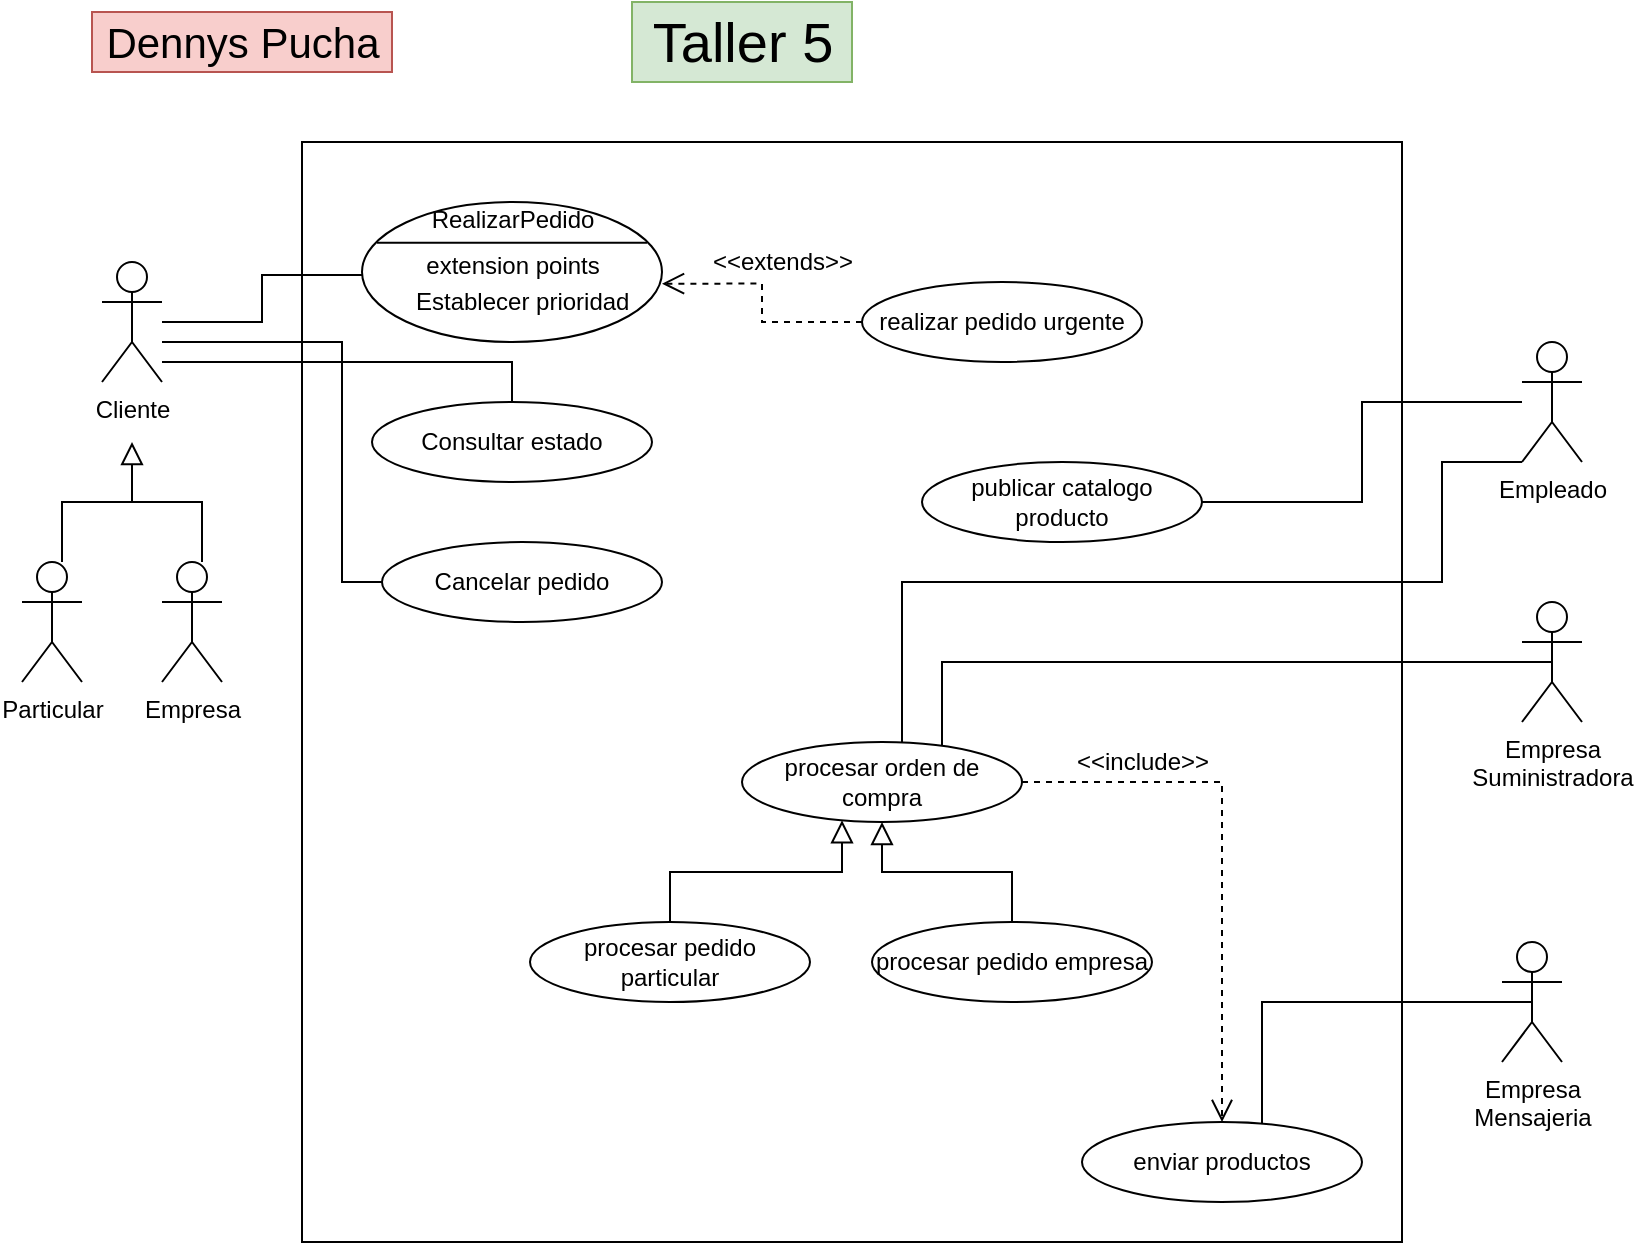 <mxfile version="17.4.2" type="device"><diagram id="rwmli4AySAU5VKlzPdqU" name="Página-1"><mxGraphModel dx="1240" dy="779" grid="1" gridSize="10" guides="1" tooltips="1" connect="1" arrows="1" fold="1" page="1" pageScale="1" pageWidth="827" pageHeight="1169" math="0" shadow="0"><root><mxCell id="0"/><mxCell id="1" parent="0"/><mxCell id="TBb75MsN3oImJuF7Mm3S-8" value="" style="whiteSpace=wrap;html=1;aspect=fixed;" vertex="1" parent="1"><mxGeometry x="160" y="140" width="550" height="550" as="geometry"/></mxCell><mxCell id="TBb75MsN3oImJuF7Mm3S-14" style="edgeStyle=orthogonalEdgeStyle;rounded=0;orthogonalLoop=1;jettySize=auto;html=1;entryX=0;entryY=0.75;entryDx=0;entryDy=0;endArrow=none;endFill=0;endSize=9;" edge="1" parent="1" source="TBb75MsN3oImJuF7Mm3S-1" target="TBb75MsN3oImJuF7Mm3S-12"><mxGeometry relative="1" as="geometry"/></mxCell><mxCell id="TBb75MsN3oImJuF7Mm3S-17" style="edgeStyle=orthogonalEdgeStyle;rounded=0;orthogonalLoop=1;jettySize=auto;html=1;endArrow=none;endFill=0;endSize=9;" edge="1" parent="1" source="TBb75MsN3oImJuF7Mm3S-1" target="TBb75MsN3oImJuF7Mm3S-15"><mxGeometry relative="1" as="geometry"><Array as="points"><mxPoint x="265" y="250"/></Array></mxGeometry></mxCell><mxCell id="TBb75MsN3oImJuF7Mm3S-18" style="edgeStyle=orthogonalEdgeStyle;rounded=0;orthogonalLoop=1;jettySize=auto;html=1;endArrow=none;endFill=0;endSize=9;" edge="1" parent="1" source="TBb75MsN3oImJuF7Mm3S-1" target="TBb75MsN3oImJuF7Mm3S-16"><mxGeometry relative="1" as="geometry"><Array as="points"><mxPoint x="180" y="240"/><mxPoint x="180" y="360"/></Array></mxGeometry></mxCell><mxCell id="TBb75MsN3oImJuF7Mm3S-1" value="Cliente" style="shape=umlActor;verticalLabelPosition=bottom;verticalAlign=top;html=1;outlineConnect=0;" vertex="1" parent="1"><mxGeometry x="60" y="200" width="30" height="60" as="geometry"/></mxCell><mxCell id="TBb75MsN3oImJuF7Mm3S-4" style="edgeStyle=orthogonalEdgeStyle;rounded=0;orthogonalLoop=1;jettySize=auto;html=1;endArrow=block;endFill=0;endSize=9;" edge="1" parent="1" source="TBb75MsN3oImJuF7Mm3S-2"><mxGeometry relative="1" as="geometry"><mxPoint x="75" y="290" as="targetPoint"/><Array as="points"><mxPoint x="40" y="320"/><mxPoint x="75" y="320"/></Array></mxGeometry></mxCell><mxCell id="TBb75MsN3oImJuF7Mm3S-2" value="Particular" style="shape=umlActor;verticalLabelPosition=bottom;verticalAlign=top;html=1;outlineConnect=0;" vertex="1" parent="1"><mxGeometry x="20" y="350" width="30" height="60" as="geometry"/></mxCell><mxCell id="TBb75MsN3oImJuF7Mm3S-5" style="edgeStyle=orthogonalEdgeStyle;rounded=0;orthogonalLoop=1;jettySize=auto;html=1;endArrow=none;endFill=0;endSize=9;" edge="1" parent="1" source="TBb75MsN3oImJuF7Mm3S-3"><mxGeometry relative="1" as="geometry"><mxPoint x="70" y="320" as="targetPoint"/><Array as="points"><mxPoint x="110" y="320"/><mxPoint x="80" y="320"/></Array></mxGeometry></mxCell><mxCell id="TBb75MsN3oImJuF7Mm3S-3" value="Empresa" style="shape=umlActor;verticalLabelPosition=bottom;verticalAlign=top;html=1;outlineConnect=0;" vertex="1" parent="1"><mxGeometry x="90" y="350" width="30" height="60" as="geometry"/></mxCell><mxCell id="TBb75MsN3oImJuF7Mm3S-9" value="" style="shape=ellipse;container=1;horizontal=1;horizontalStack=0;resizeParent=1;resizeParentMax=0;resizeLast=0;html=1;dashed=0;collapsible=0;" vertex="1" parent="1"><mxGeometry x="190" y="170" width="150" height="70" as="geometry"/></mxCell><mxCell id="TBb75MsN3oImJuF7Mm3S-10" value="RealizarPedido" style="html=1;strokeColor=none;fillColor=none;align=center;verticalAlign=middle;rotatable=0;" vertex="1" parent="TBb75MsN3oImJuF7Mm3S-9"><mxGeometry width="150" height="17.5" as="geometry"/></mxCell><mxCell id="TBb75MsN3oImJuF7Mm3S-11" value="" style="line;strokeWidth=1;fillColor=none;rotatable=0;labelPosition=right;points=[];portConstraint=eastwest;dashed=0;resizeWidth=1;" vertex="1" parent="TBb75MsN3oImJuF7Mm3S-9"><mxGeometry x="7.5" y="17.5" width="135.0" height="5.833" as="geometry"/></mxCell><mxCell id="TBb75MsN3oImJuF7Mm3S-12" value="extension points" style="text;html=1;align=center;verticalAlign=middle;rotatable=0;" vertex="1" parent="TBb75MsN3oImJuF7Mm3S-9"><mxGeometry y="23.333" width="150" height="17.5" as="geometry"/></mxCell><mxCell id="TBb75MsN3oImJuF7Mm3S-13" value="Establecer prioridad" style="text;html=1;align=left;verticalAlign=middle;rotatable=0;spacingLeft=25;" vertex="1" parent="TBb75MsN3oImJuF7Mm3S-9"><mxGeometry y="40.833" width="150" height="17.5" as="geometry"/></mxCell><mxCell id="TBb75MsN3oImJuF7Mm3S-15" value="Consultar estado" style="ellipse;whiteSpace=wrap;html=1;" vertex="1" parent="1"><mxGeometry x="195" y="270" width="140" height="40" as="geometry"/></mxCell><mxCell id="TBb75MsN3oImJuF7Mm3S-16" value="Cancelar pedido" style="ellipse;whiteSpace=wrap;html=1;" vertex="1" parent="1"><mxGeometry x="200" y="340" width="140" height="40" as="geometry"/></mxCell><mxCell id="TBb75MsN3oImJuF7Mm3S-20" style="edgeStyle=orthogonalEdgeStyle;rounded=0;orthogonalLoop=1;jettySize=auto;html=1;entryX=1;entryY=0;entryDx=0;entryDy=0;endArrow=open;endFill=0;endSize=9;startArrow=none;startFill=0;dashed=1;" edge="1" parent="1" source="TBb75MsN3oImJuF7Mm3S-19" target="TBb75MsN3oImJuF7Mm3S-13"><mxGeometry relative="1" as="geometry"><Array as="points"><mxPoint x="390" y="230"/><mxPoint x="390" y="211"/></Array></mxGeometry></mxCell><mxCell id="TBb75MsN3oImJuF7Mm3S-19" value="realizar pedido urgente" style="ellipse;whiteSpace=wrap;html=1;" vertex="1" parent="1"><mxGeometry x="440" y="210" width="140" height="40" as="geometry"/></mxCell><mxCell id="TBb75MsN3oImJuF7Mm3S-21" value="&amp;lt;&amp;lt;extends&amp;gt;&amp;gt;" style="text;html=1;align=center;verticalAlign=middle;resizable=0;points=[];autosize=1;strokeColor=none;fillColor=none;" vertex="1" parent="1"><mxGeometry x="355" y="190" width="90" height="20" as="geometry"/></mxCell><mxCell id="TBb75MsN3oImJuF7Mm3S-30" style="edgeStyle=orthogonalEdgeStyle;rounded=0;orthogonalLoop=1;jettySize=auto;html=1;entryX=0.5;entryY=0;entryDx=0;entryDy=0;startArrow=none;startFill=0;endArrow=open;endFill=0;endSize=9;dashed=1;" edge="1" parent="1" source="TBb75MsN3oImJuF7Mm3S-22" target="TBb75MsN3oImJuF7Mm3S-28"><mxGeometry relative="1" as="geometry"/></mxCell><mxCell id="TBb75MsN3oImJuF7Mm3S-37" style="edgeStyle=orthogonalEdgeStyle;rounded=0;orthogonalLoop=1;jettySize=auto;html=1;entryX=0;entryY=1;entryDx=0;entryDy=0;entryPerimeter=0;startArrow=none;startFill=0;endArrow=none;endFill=0;endSize=9;" edge="1" parent="1" source="TBb75MsN3oImJuF7Mm3S-22" target="TBb75MsN3oImJuF7Mm3S-33"><mxGeometry relative="1" as="geometry"><Array as="points"><mxPoint x="460" y="360"/><mxPoint x="730" y="360"/><mxPoint x="730" y="300"/></Array></mxGeometry></mxCell><mxCell id="TBb75MsN3oImJuF7Mm3S-39" style="edgeStyle=orthogonalEdgeStyle;rounded=0;orthogonalLoop=1;jettySize=auto;html=1;entryX=0.5;entryY=0.5;entryDx=0;entryDy=0;entryPerimeter=0;startArrow=none;startFill=0;endArrow=none;endFill=0;endSize=9;" edge="1" parent="1" source="TBb75MsN3oImJuF7Mm3S-22" target="TBb75MsN3oImJuF7Mm3S-34"><mxGeometry relative="1" as="geometry"><Array as="points"><mxPoint x="480" y="400"/></Array></mxGeometry></mxCell><mxCell id="TBb75MsN3oImJuF7Mm3S-22" value="procesar orden de compra" style="ellipse;whiteSpace=wrap;html=1;" vertex="1" parent="1"><mxGeometry x="380" y="440" width="140" height="40" as="geometry"/></mxCell><mxCell id="TBb75MsN3oImJuF7Mm3S-23" value="publicar catalogo producto" style="ellipse;whiteSpace=wrap;html=1;" vertex="1" parent="1"><mxGeometry x="470" y="300" width="140" height="40" as="geometry"/></mxCell><mxCell id="TBb75MsN3oImJuF7Mm3S-26" style="edgeStyle=orthogonalEdgeStyle;rounded=0;orthogonalLoop=1;jettySize=auto;html=1;startArrow=none;startFill=0;endArrow=block;endFill=0;endSize=9;" edge="1" parent="1" source="TBb75MsN3oImJuF7Mm3S-24" target="TBb75MsN3oImJuF7Mm3S-22"><mxGeometry relative="1" as="geometry"><Array as="points"><mxPoint x="344" y="505"/><mxPoint x="430" y="505"/></Array></mxGeometry></mxCell><mxCell id="TBb75MsN3oImJuF7Mm3S-24" value="procesar pedido particular" style="ellipse;whiteSpace=wrap;html=1;" vertex="1" parent="1"><mxGeometry x="274" y="530" width="140" height="40" as="geometry"/></mxCell><mxCell id="TBb75MsN3oImJuF7Mm3S-27" style="edgeStyle=orthogonalEdgeStyle;rounded=0;orthogonalLoop=1;jettySize=auto;html=1;entryX=0.5;entryY=1;entryDx=0;entryDy=0;startArrow=none;startFill=0;endArrow=block;endFill=0;endSize=9;" edge="1" parent="1" source="TBb75MsN3oImJuF7Mm3S-25" target="TBb75MsN3oImJuF7Mm3S-22"><mxGeometry relative="1" as="geometry"><Array as="points"><mxPoint x="515" y="505"/><mxPoint x="450" y="505"/></Array></mxGeometry></mxCell><mxCell id="TBb75MsN3oImJuF7Mm3S-25" value="procesar pedido empresa" style="ellipse;whiteSpace=wrap;html=1;" vertex="1" parent="1"><mxGeometry x="445" y="530" width="140" height="40" as="geometry"/></mxCell><mxCell id="TBb75MsN3oImJuF7Mm3S-40" style="edgeStyle=orthogonalEdgeStyle;rounded=0;orthogonalLoop=1;jettySize=auto;html=1;entryX=0.5;entryY=0.5;entryDx=0;entryDy=0;entryPerimeter=0;startArrow=none;startFill=0;endArrow=none;endFill=0;endSize=9;" edge="1" parent="1" source="TBb75MsN3oImJuF7Mm3S-28" target="TBb75MsN3oImJuF7Mm3S-35"><mxGeometry relative="1" as="geometry"><Array as="points"><mxPoint x="640" y="570"/></Array></mxGeometry></mxCell><mxCell id="TBb75MsN3oImJuF7Mm3S-28" value="enviar productos" style="ellipse;whiteSpace=wrap;html=1;" vertex="1" parent="1"><mxGeometry x="550" y="630" width="140" height="40" as="geometry"/></mxCell><mxCell id="TBb75MsN3oImJuF7Mm3S-31" value="&amp;lt;&amp;lt;include&amp;gt;&amp;gt;" style="text;html=1;align=center;verticalAlign=middle;resizable=0;points=[];autosize=1;strokeColor=none;fillColor=none;" vertex="1" parent="1"><mxGeometry x="540" y="440" width="80" height="20" as="geometry"/></mxCell><mxCell id="TBb75MsN3oImJuF7Mm3S-36" style="edgeStyle=orthogonalEdgeStyle;rounded=0;orthogonalLoop=1;jettySize=auto;html=1;entryX=1;entryY=0.5;entryDx=0;entryDy=0;startArrow=none;startFill=0;endArrow=none;endFill=0;endSize=9;" edge="1" parent="1" source="TBb75MsN3oImJuF7Mm3S-33" target="TBb75MsN3oImJuF7Mm3S-23"><mxGeometry relative="1" as="geometry"/></mxCell><mxCell id="TBb75MsN3oImJuF7Mm3S-33" value="Empleado" style="shape=umlActor;verticalLabelPosition=bottom;verticalAlign=top;html=1;" vertex="1" parent="1"><mxGeometry x="770" y="240" width="30" height="60" as="geometry"/></mxCell><mxCell id="TBb75MsN3oImJuF7Mm3S-34" value="Empresa &lt;br&gt;Suministradora" style="shape=umlActor;verticalLabelPosition=bottom;verticalAlign=top;html=1;" vertex="1" parent="1"><mxGeometry x="770" y="370" width="30" height="60" as="geometry"/></mxCell><mxCell id="TBb75MsN3oImJuF7Mm3S-35" value="Empresa &lt;br&gt;Mensajeria" style="shape=umlActor;verticalLabelPosition=bottom;verticalAlign=top;html=1;" vertex="1" parent="1"><mxGeometry x="760" y="540" width="30" height="60" as="geometry"/></mxCell><mxCell id="TBb75MsN3oImJuF7Mm3S-41" value="Dennys Pucha" style="text;html=1;align=center;verticalAlign=middle;resizable=0;points=[];autosize=1;strokeColor=#b85450;fillColor=#f8cecc;fontSize=21;" vertex="1" parent="1"><mxGeometry x="55" y="75" width="150" height="30" as="geometry"/></mxCell><mxCell id="TBb75MsN3oImJuF7Mm3S-42" value="Taller 5" style="text;html=1;align=center;verticalAlign=middle;resizable=0;points=[];autosize=1;strokeColor=#82b366;fillColor=#d5e8d4;fontSize=28;" vertex="1" parent="1"><mxGeometry x="325" y="70" width="110" height="40" as="geometry"/></mxCell></root></mxGraphModel></diagram></mxfile>